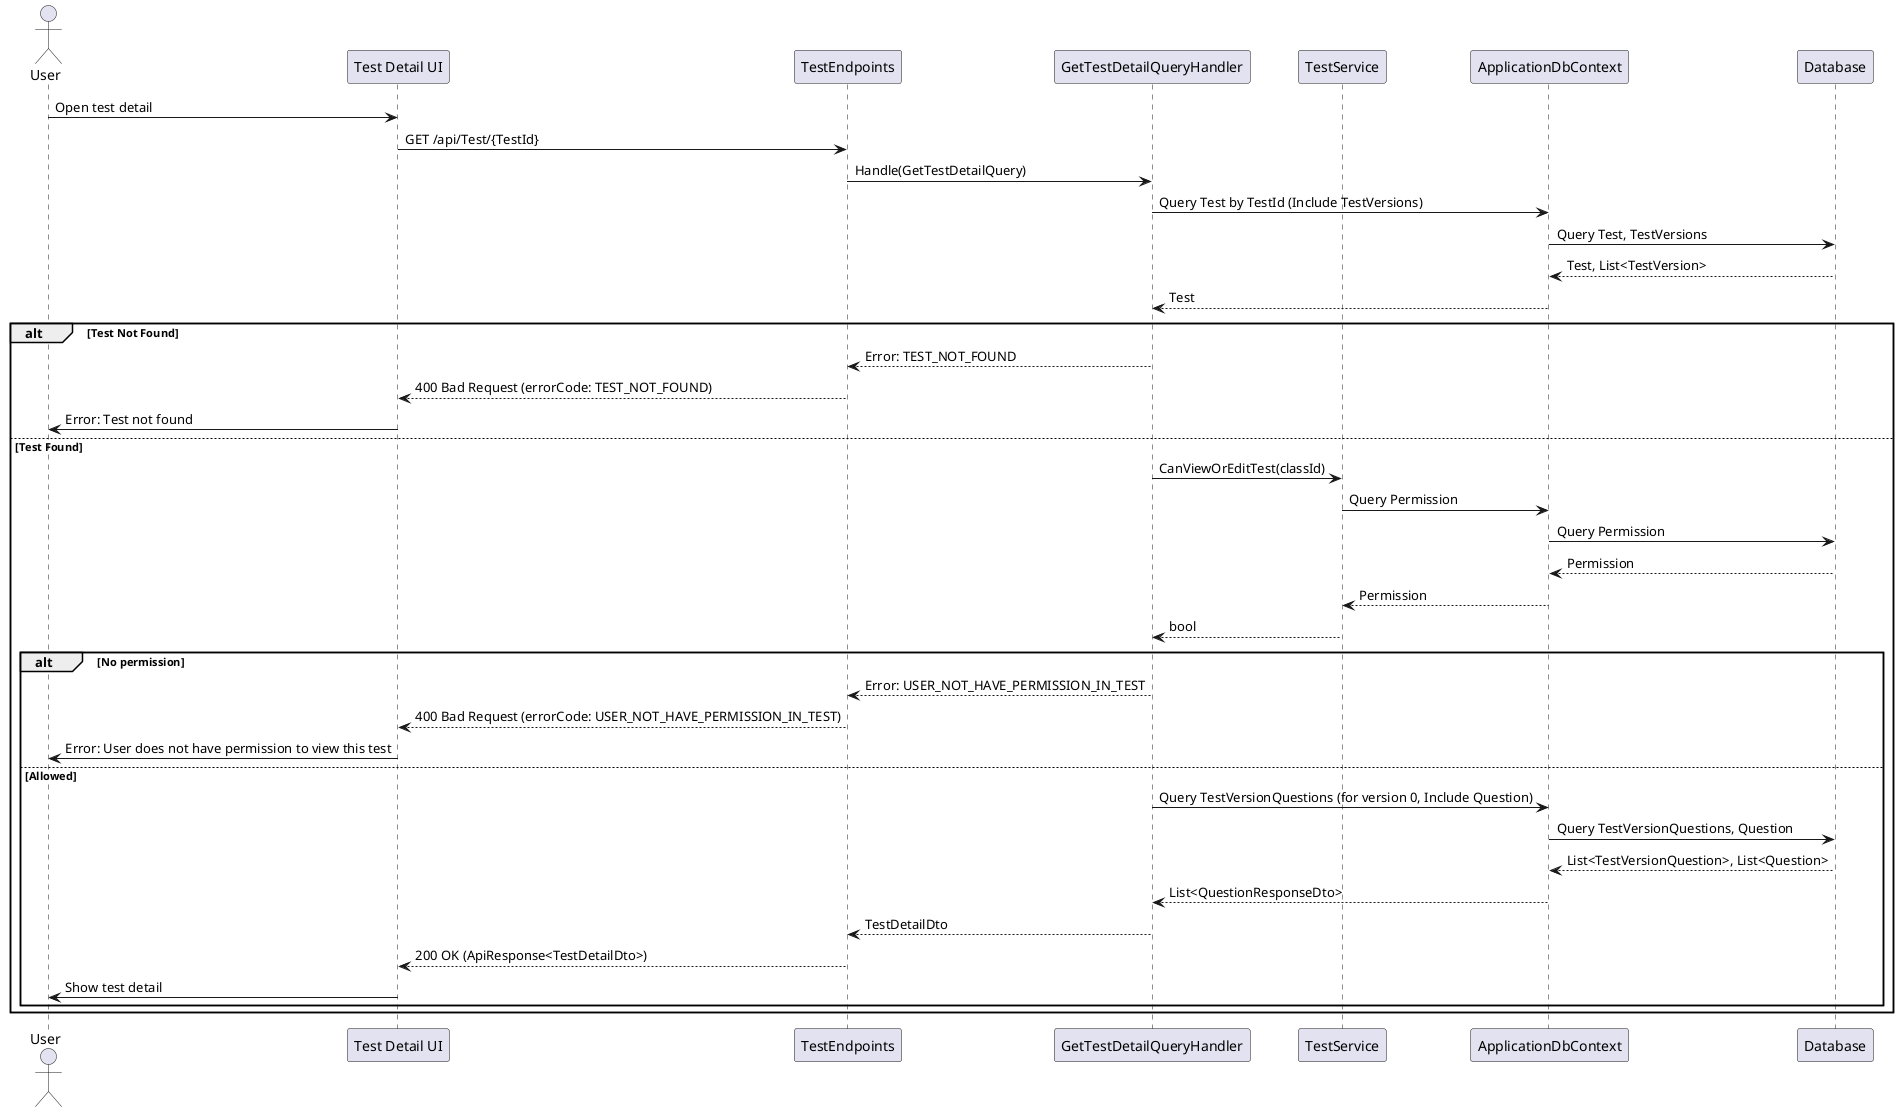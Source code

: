 @startuml
actor User
participant "Test Detail UI" as UI
participant TestEndpoints
participant GetTestDetailQueryHandler as Handler
participant TestService
participant ApplicationDbContext
participant Database

User -> UI : Open test detail
UI -> TestEndpoints : GET /api/Test/{TestId}
TestEndpoints -> Handler : Handle(GetTestDetailQuery)
Handler -> ApplicationDbContext : Query Test by TestId (Include TestVersions)
ApplicationDbContext -> Database : Query Test, TestVersions
Database --> ApplicationDbContext : Test, List<TestVersion>
ApplicationDbContext --> Handler : Test
alt Test Not Found
    Handler --> TestEndpoints : Error: TEST_NOT_FOUND
    TestEndpoints --> UI : 400 Bad Request (errorCode: TEST_NOT_FOUND)
    UI -> User : Error: Test not found
else Test Found
    Handler -> TestService : CanViewOrEditTest(classId)
    TestService -> ApplicationDbContext : Query Permission
    ApplicationDbContext -> Database : Query Permission
    Database --> ApplicationDbContext : Permission
    ApplicationDbContext --> TestService : Permission
    TestService --> Handler : bool
    alt No permission
        Handler --> TestEndpoints : Error: USER_NOT_HAVE_PERMISSION_IN_TEST
        TestEndpoints --> UI : 400 Bad Request (errorCode: USER_NOT_HAVE_PERMISSION_IN_TEST)
        UI -> User : Error: User does not have permission to view this test
    else Allowed
        Handler -> ApplicationDbContext : Query TestVersionQuestions (for version 0, Include Question)
        ApplicationDbContext -> Database : Query TestVersionQuestions, Question
        Database --> ApplicationDbContext : List<TestVersionQuestion>, List<Question>
        ApplicationDbContext --> Handler : List<QuestionResponseDto>
        Handler --> TestEndpoints : TestDetailDto
        TestEndpoints --> UI : 200 OK (ApiResponse<TestDetailDto>)
        UI -> User : Show test detail
    end
end
@enduml